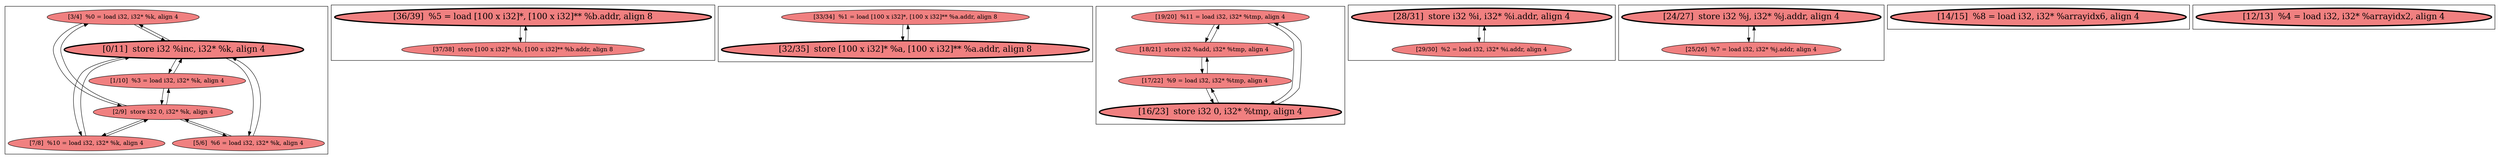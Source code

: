 
digraph G {



node70->node72 [ ]
node72->node70 [ ]
node71->node68 [ ]
node68->node71 [ ]
node77->node76 [ ]
node74->node75 [ ]
node75->node74 [ ]
node83->node84 [ ]
node84->node83 [ ]
node69->node71 [ ]
node82->node83 [ ]
node72->node68 [ ]
node81->node80 [ ]
node83->node82 [ ]
node79->node78 [ ]
node71->node70 [ ]
node84->node85 [ ]
node71->node69 [ ]
node85->node82 [ ]
node69->node72 [ ]
node78->node79 [ ]
node76->node77 [ ]
node85->node84 [ ]
node70->node71 [ ]
node80->node81 [ ]
node71->node73 [ ]
node73->node71 [ ]
node73->node72 [ ]
node68->node72 [ ]
node72->node73 [ ]
node72->node69 [ ]
node82->node85 [ ]


subgraph cluster7 {


node87 [penwidth=3.0,fontsize=20,fillcolor=lightcoral,label="[14/15]  %8 = load i32, i32* %arrayidx6, align 4",shape=ellipse,style=filled ]



}

subgraph cluster6 {


node86 [penwidth=3.0,fontsize=20,fillcolor=lightcoral,label="[12/13]  %4 = load i32, i32* %arrayidx2, align 4",shape=ellipse,style=filled ]



}

subgraph cluster0 {


node72 [penwidth=3.0,fontsize=20,fillcolor=lightcoral,label="[0/11]  store i32 %inc, i32* %k, align 4",shape=ellipse,style=filled ]
node71 [fillcolor=lightcoral,label="[2/9]  store i32 0, i32* %k, align 4",shape=ellipse,style=filled ]
node70 [fillcolor=lightcoral,label="[3/4]  %0 = load i32, i32* %k, align 4",shape=ellipse,style=filled ]
node68 [fillcolor=lightcoral,label="[7/8]  %10 = load i32, i32* %k, align 4",shape=ellipse,style=filled ]
node73 [fillcolor=lightcoral,label="[1/10]  %3 = load i32, i32* %k, align 4",shape=ellipse,style=filled ]
node69 [fillcolor=lightcoral,label="[5/6]  %6 = load i32, i32* %k, align 4",shape=ellipse,style=filled ]



}

subgraph cluster5 {


node85 [fillcolor=lightcoral,label="[17/22]  %9 = load i32, i32* %tmp, align 4",shape=ellipse,style=filled ]
node84 [fillcolor=lightcoral,label="[18/21]  store i32 %add, i32* %tmp, align 4",shape=ellipse,style=filled ]
node82 [penwidth=3.0,fontsize=20,fillcolor=lightcoral,label="[16/23]  store i32 0, i32* %tmp, align 4",shape=ellipse,style=filled ]
node83 [fillcolor=lightcoral,label="[19/20]  %11 = load i32, i32* %tmp, align 4",shape=ellipse,style=filled ]



}

subgraph cluster1 {


node75 [penwidth=3.0,fontsize=20,fillcolor=lightcoral,label="[32/35]  store [100 x i32]* %a, [100 x i32]** %a.addr, align 8",shape=ellipse,style=filled ]
node74 [fillcolor=lightcoral,label="[33/34]  %1 = load [100 x i32]*, [100 x i32]** %a.addr, align 8",shape=ellipse,style=filled ]



}

subgraph cluster2 {


node77 [penwidth=3.0,fontsize=20,fillcolor=lightcoral,label="[36/39]  %5 = load [100 x i32]*, [100 x i32]** %b.addr, align 8",shape=ellipse,style=filled ]
node76 [fillcolor=lightcoral,label="[37/38]  store [100 x i32]* %b, [100 x i32]** %b.addr, align 8",shape=ellipse,style=filled ]



}

subgraph cluster3 {


node79 [penwidth=3.0,fontsize=20,fillcolor=lightcoral,label="[24/27]  store i32 %j, i32* %j.addr, align 4",shape=ellipse,style=filled ]
node78 [fillcolor=lightcoral,label="[25/26]  %7 = load i32, i32* %j.addr, align 4",shape=ellipse,style=filled ]



}

subgraph cluster4 {


node81 [penwidth=3.0,fontsize=20,fillcolor=lightcoral,label="[28/31]  store i32 %i, i32* %i.addr, align 4",shape=ellipse,style=filled ]
node80 [fillcolor=lightcoral,label="[29/30]  %2 = load i32, i32* %i.addr, align 4",shape=ellipse,style=filled ]



}

}
